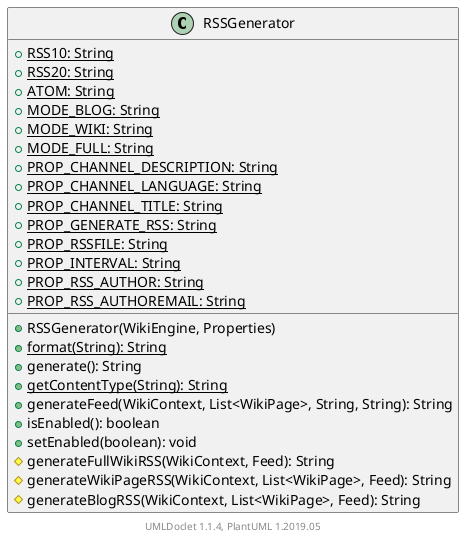 @startuml

    class RSSGenerator [[RSSGenerator.html]] {
        {static} +RSS10: String
        {static} +RSS20: String
        {static} +ATOM: String
        {static} +MODE_BLOG: String
        {static} +MODE_WIKI: String
        {static} +MODE_FULL: String
        {static} +PROP_CHANNEL_DESCRIPTION: String
        {static} +PROP_CHANNEL_LANGUAGE: String
        {static} +PROP_CHANNEL_TITLE: String
        {static} +PROP_GENERATE_RSS: String
        {static} +PROP_RSSFILE: String
        {static} +PROP_INTERVAL: String
        {static} +PROP_RSS_AUTHOR: String
        {static} +PROP_RSS_AUTHOREMAIL: String
        +RSSGenerator(WikiEngine, Properties)
        {static} +format(String): String
        +generate(): String
        {static} +getContentType(String): String
        +generateFeed(WikiContext, List<WikiPage>, String, String): String
        +isEnabled(): boolean
        +setEnabled(boolean): void
        #generateFullWikiRSS(WikiContext, Feed): String
        #generateWikiPageRSS(WikiContext, List<WikiPage>, Feed): String
        #generateBlogRSS(WikiContext, List<WikiPage>, Feed): String
    }


    center footer UMLDoclet 1.1.4, PlantUML 1.2019.05
@enduml
